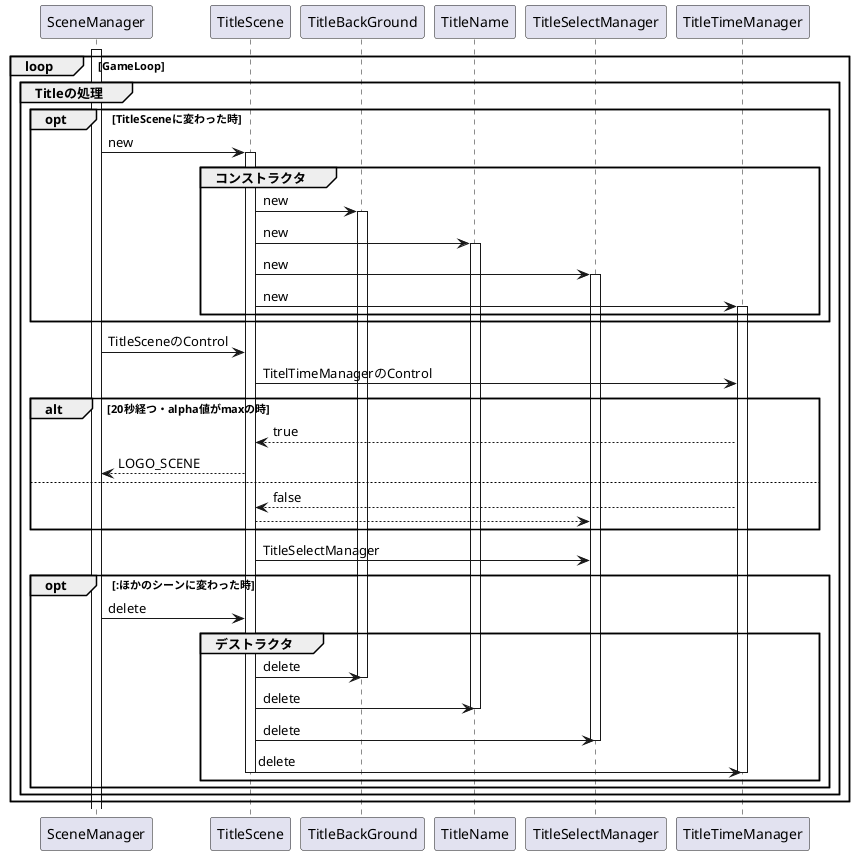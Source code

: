 @startuml
participant SceneManager
participant TitleScene
participant TitleBackGround
participant TitleName
participant TitleSelectManager
participant TitleTimeManager

activate SceneManager

loop GameLoop

group Titleの処理

opt  TitleSceneに変わった時

SceneManager -> TitleScene :new
activate TitleScene

group コンストラクタ

TitleScene -> TitleBackGround :new
activate TitleBackGround

TitleScene -> TitleName :new
activate TitleName

TitleScene -> TitleSelectManager:new
activate TitleSelectManager

TitleScene -> TitleTimeManager:new
activate TitleTimeManager

end


end

SceneManager -> TitleScene :TitleSceneのControl


TitleScene -> TitleTimeManager :TitelTimeManagerのControl
alt 20秒経つ・alpha値がmaxの時


TitleScene <-- TitleTimeManager :true
SceneManager <-- TitleScene :LOGO_SCENE

else 

TitleScene <-- TitleTimeManager :false
TitleScene --> TitleSelectManager :

end

TitleScene -> TitleSelectManager :TitleSelectManager



opt :ほかのシーンに変わった時


SceneManager -> TitleScene :delete
group デストラクタ

TitleScene -> TitleBackGround :delete
deactivate TitleBackGround

TitleScene -> TitleName :delete
deactivate TitleName

TitleScene -> TitleSelectManager :delete
deactivate TitleSelectManager

TitleScene -> TitleTimeManager :delete
deactivate TitleTimeManager

deactivate TitleScene

end

end
end
end
@enduml